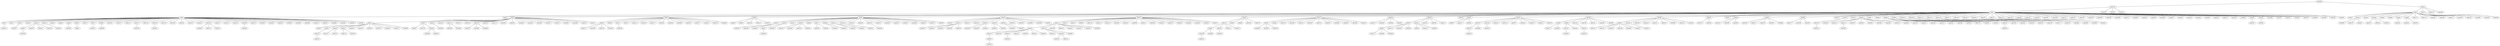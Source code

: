 graph X {
 463 [label="nodo463"];
 126 [label="nodo126"];
 31 [label="nodo31"];
 1 [label="nodo1"];
 208 [label="nodo208"];
 262 [label="nodo262"];
 341 [label="nodo341"];
 0 [label="nodo0"];
 75 [label="nodo75"];
 118 [label="nodo118"];
 283 [label="nodo283"];
 2 [label="nodo2"];
 3 [label="nodo3"];
 4 [label="nodo4"];
 5 [label="nodo5"];
 6 [label="nodo6"];
 9 [label="nodo9"];
 10 [label="nodo10"];
 11 [label="nodo11"];
 12 [label="nodo12"];
 14 [label="nodo14"];
 16 [label="nodo16"];
 18 [label="nodo18"];
 20 [label="nodo20"];
 25 [label="nodo25"];
 27 [label="nodo27"];
 29 [label="nodo29"];
 30 [label="nodo30"];
 39 [label="nodo39"];
 47 [label="nodo47"];
 48 [label="nodo48"];
 52 [label="nodo52"];
 56 [label="nodo56"];
 73 [label="nodo73"];
 78 [label="nodo78"];
 79 [label="nodo79"];
 90 [label="nodo90"];
 91 [label="nodo91"];
 94 [label="nodo94"];
 95 [label="nodo95"];
 99 [label="nodo99"];
 104 [label="nodo104"];
 106 [label="nodo106"];
 110 [label="nodo110"];
 115 [label="nodo115"];
 116 [label="nodo116"];
 137 [label="nodo137"];
 149 [label="nodo149"];
 150 [label="nodo150"];
 155 [label="nodo155"];
 167 [label="nodo167"];
 171 [label="nodo171"];
 178 [label="nodo178"];
 179 [label="nodo179"];
 180 [label="nodo180"];
 187 [label="nodo187"];
 194 [label="nodo194"];
 195 [label="nodo195"];
 209 [label="nodo209"];
 213 [label="nodo213"];
 223 [label="nodo223"];
 229 [label="nodo229"];
 238 [label="nodo238"];
 246 [label="nodo246"];
 258 [label="nodo258"];
 259 [label="nodo259"];
 271 [label="nodo271"];
 293 [label="nodo293"];
 301 [label="nodo301"];
 305 [label="nodo305"];
 306 [label="nodo306"];
 307 [label="nodo307"];
 310 [label="nodo310"];
 325 [label="nodo325"];
 344 [label="nodo344"];
 345 [label="nodo345"];
 355 [label="nodo355"];
 371 [label="nodo371"];
 372 [label="nodo372"];
 391 [label="nodo391"];
 397 [label="nodo397"];
 401 [label="nodo401"];
 406 [label="nodo406"];
 407 [label="nodo407"];
 432 [label="nodo432"];
 443 [label="nodo443"];
 457 [label="nodo457"];
 458 [label="nodo458"];
 483 [label="nodo483"];
 494 [label="nodo494"];
 497 [label="nodo497"];
 8 [label="nodo8"];
 23 [label="nodo23"];
 44 [label="nodo44"];
 46 [label="nodo46"];
 63 [label="nodo63"];
 66 [label="nodo66"];
 82 [label="nodo82"];
 89 [label="nodo89"];
 175 [label="nodo175"];
 176 [label="nodo176"];
 200 [label="nodo200"];
 206 [label="nodo206"];
 237 [label="nodo237"];
 249 [label="nodo249"];
 326 [label="nodo326"];
 409 [label="nodo409"];
 459 [label="nodo459"];
 408 [label="nodo408"];
 7 [label="nodo7"];
 17 [label="nodo17"];
 21 [label="nodo21"];
 26 [label="nodo26"];
 35 [label="nodo35"];
 53 [label="nodo53"];
 61 [label="nodo61"];
 64 [label="nodo64"];
 65 [label="nodo65"];
 67 [label="nodo67"];
 70 [label="nodo70"];
 72 [label="nodo72"];
 98 [label="nodo98"];
 105 [label="nodo105"];
 107 [label="nodo107"];
 125 [label="nodo125"];
 127 [label="nodo127"];
 134 [label="nodo134"];
 136 [label="nodo136"];
 139 [label="nodo139"];
 160 [label="nodo160"];
 185 [label="nodo185"];
 197 [label="nodo197"];
 201 [label="nodo201"];
 210 [label="nodo210"];
 212 [label="nodo212"];
 215 [label="nodo215"];
 254 [label="nodo254"];
 260 [label="nodo260"];
 273 [label="nodo273"];
 280 [label="nodo280"];
 292 [label="nodo292"];
 303 [label="nodo303"];
 348 [label="nodo348"];
 360 [label="nodo360"];
 396 [label="nodo396"];
 418 [label="nodo418"];
 435 [label="nodo435"];
 469 [label="nodo469"];
 482 [label="nodo482"];
 484 [label="nodo484"];
 496 [label="nodo496"];
 13 [label="nodo13"];
 37 [label="nodo37"];
 54 [label="nodo54"];
 100 [label="nodo100"];
 114 [label="nodo114"];
 131 [label="nodo131"];
 156 [label="nodo156"];
 159 [label="nodo159"];
 165 [label="nodo165"];
 173 [label="nodo173"];
 204 [label="nodo204"];
 261 [label="nodo261"];
 266 [label="nodo266"];
 285 [label="nodo285"];
 286 [label="nodo286"];
 297 [label="nodo297"];
 315 [label="nodo315"];
 382 [label="nodo382"];
 386 [label="nodo386"];
 412 [label="nodo412"];
 471 [label="nodo471"];
 38 [label="nodo38"];
 59 [label="nodo59"];
 71 [label="nodo71"];
 74 [label="nodo74"];
 113 [label="nodo113"];
 164 [label="nodo164"];
 217 [label="nodo217"];
 240 [label="nodo240"];
 288 [label="nodo288"];
 309 [label="nodo309"];
 323 [label="nodo323"];
 377 [label="nodo377"];
 433 [label="nodo433"];
 478 [label="nodo478"];
 485 [label="nodo485"];
 68 [label="nodo68"];
 83 [label="nodo83"];
 143 [label="nodo143"];
 157 [label="nodo157"];
 416 [label="nodo416"];
 24 [label="nodo24"];
 34 [label="nodo34"];
 42 [label="nodo42"];
 50 [label="nodo50"];
 69 [label="nodo69"];
 77 [label="nodo77"];
 86 [label="nodo86"];
 101 [label="nodo101"];
 144 [label="nodo144"];
 145 [label="nodo145"];
 148 [label="nodo148"];
 154 [label="nodo154"];
 161 [label="nodo161"];
 250 [label="nodo250"];
 281 [label="nodo281"];
 291 [label="nodo291"];
 336 [label="nodo336"];
 422 [label="nodo422"];
 427 [label="nodo427"];
 495 [label="nodo495"];
 40 [label="nodo40"];
 141 [label="nodo141"];
 151 [label="nodo151"];
 169 [label="nodo169"];
 225 [label="nodo225"];
 233 [label="nodo233"];
 256 [label="nodo256"];
 324 [label="nodo324"];
 329 [label="nodo329"];
 366 [label="nodo366"];
 398 [label="nodo398"];
 481 [label="nodo481"];
 15 [label="nodo15"];
 22 [label="nodo22"];
 55 [label="nodo55"];
 60 [label="nodo60"];
 119 [label="nodo119"];
 123 [label="nodo123"];
 133 [label="nodo133"];
 189 [label="nodo189"];
 295 [label="nodo295"];
 300 [label="nodo300"];
 327 [label="nodo327"];
 346 [label="nodo346"];
 353 [label="nodo353"];
 376 [label="nodo376"];
 440 [label="nodo440"];
 446 [label="nodo446"];
 449 [label="nodo449"];
 455 [label="nodo455"];
 472 [label="nodo472"];
 19 [label="nodo19"];
 85 [label="nodo85"];
 88 [label="nodo88"];
 108 [label="nodo108"];
 279 [label="nodo279"];
 41 [label="nodo41"];
 49 [label="nodo49"];
 129 [label="nodo129"];
 196 [label="nodo196"];
 224 [label="nodo224"];
 245 [label="nodo245"];
 270 [label="nodo270"];
 362 [label="nodo362"];
 389 [label="nodo389"];
 395 [label="nodo395"];
 399 [label="nodo399"];
 470 [label="nodo470"];
 232 [label="nodo232"];
 364 [label="nodo364"];
 384 [label="nodo384"];
 491 [label="nodo491"];
 32 [label="nodo32"];
 43 [label="nodo43"];
 153 [label="nodo153"];
 298 [label="nodo298"];
 475 [label="nodo475"];
 96 [label="nodo96"];
 417 [label="nodo417"];
 462 [label="nodo462"];
 120 [label="nodo120"];
 130 [label="nodo130"];
 183 [label="nodo183"];
 278 [label="nodo278"];
 317 [label="nodo317"];
 343 [label="nodo343"];
 423 [label="nodo423"];
 425 [label="nodo425"];
 473 [label="nodo473"];
 36 [label="nodo36"];
 84 [label="nodo84"];
 132 [label="nodo132"];
 140 [label="nodo140"];
 241 [label="nodo241"];
 430 [label="nodo430"];
 468 [label="nodo468"];
 45 [label="nodo45"];
 103 [label="nodo103"];
 109 [label="nodo109"];
 128 [label="nodo128"];
 211 [label="nodo211"];
 335 [label="nodo335"];
 368 [label="nodo368"];
 414 [label="nodo414"];
 450 [label="nodo450"];
 170 [label="nodo170"];
 308 [label="nodo308"];
 124 [label="nodo124"];
 290 [label="nodo290"];
 393 [label="nodo393"];
 186 [label="nodo186"];
 257 [label="nodo257"];
 379 [label="nodo379"];
 387 [label="nodo387"];
 486 [label="nodo486"];
 117 [label="nodo117"];
 146 [label="nodo146"];
 163 [label="nodo163"];
 135 [label="nodo135"];
 166 [label="nodo166"];
 191 [label="nodo191"];
 222 [label="nodo222"];
 333 [label="nodo333"];
 334 [label="nodo334"];
 365 [label="nodo365"];
 394 [label="nodo394"];
 436 [label="nodo436"];
 474 [label="nodo474"];
 489 [label="nodo489"];
 220 [label="nodo220"];
 251 [label="nodo251"];
 356 [label="nodo356"];
 373 [label="nodo373"];
 452 [label="nodo452"];
 284 [label="nodo284"];
 314 [label="nodo314"];
 375 [label="nodo375"];
 402 [label="nodo402"];
 361 [label="nodo361"];
 142 [label="nodo142"];
 226 [label="nodo226"];
 445 [label="nodo445"];
 420 [label="nodo420"];
 476 [label="nodo476"];
 218 [label="nodo218"];
 177 [label="nodo177"];
 219 [label="nodo219"];
 466 [label="nodo466"];
 499 [label="nodo499"];
 390 [label="nodo390"];
 451 [label="nodo451"];
 437 [label="nodo437"];
 492 [label="nodo492"];
 268 [label="nodo268"];
 370 [label="nodo370"];
 467 [label="nodo467"];
 214 [label="nodo214"];
 244 [label="nodo244"];
 352 [label="nodo352"];
 190 [label="nodo190"];
 263 [label="nodo263"];
 267 [label="nodo267"];
 311 [label="nodo311"];
 337 [label="nodo337"];
 87 [label="nodo87"];
 313 [label="nodo313"];
 347 [label="nodo347"];
 454 [label="nodo454"];
 234 [label="nodo234"];
 264 [label="nodo264"];
 81 [label="nodo81"];
 252 [label="nodo252"];
 498 [label="nodo498"];
 193 [label="nodo193"];
 351 [label="nodo351"];
 265 [label="nodo265"];
 275 [label="nodo275"];
 312 [label="nodo312"];
 465 [label="nodo465"];
 33 [label="nodo33"];
 51 [label="nodo51"];
 58 [label="nodo58"];
 92 [label="nodo92"];
 184 [label="nodo184"];
 231 [label="nodo231"];
 243 [label="nodo243"];
 276 [label="nodo276"];
 342 [label="nodo342"];
 374 [label="nodo374"];
 388 [label="nodo388"];
 62 [label="nodo62"];
 158 [label="nodo158"];
 203 [label="nodo203"];
 289 [label="nodo289"];
 299 [label="nodo299"];
 448 [label="nodo448"];
 415 [label="nodo415"];
 464 [label="nodo464"];
 490 [label="nodo490"];
 121 [label="nodo121"];
 168 [label="nodo168"];
 230 [label="nodo230"];
 236 [label="nodo236"];
 199 [label="nodo199"];
 228 [label="nodo228"];
 369 [label="nodo369"];
 400 [label="nodo400"];
 97 [label="nodo97"];
 269 [label="nodo269"];
 316 [label="nodo316"];
 359 [label="nodo359"];
 378 [label="nodo378"];
 444 [label="nodo444"];
 304 [label="nodo304"];
 392 [label="nodo392"];
 363 [label="nodo363"];
 403 [label="nodo403"];
 350 [label="nodo350"];
 441 [label="nodo441"];
 282 [label="nodo282"];
 339 [label="nodo339"];
 253 [label="nodo253"];
 294 [label="nodo294"];
 338 [label="nodo338"];
 439 [label="nodo439"];
 479 [label="nodo479"];
 239 [label="nodo239"];
 405 [label="nodo405"];
 442 [label="nodo442"];
 424 [label="nodo424"];
 461 [label="nodo461"];
 404 [label="nodo404"];
 426 [label="nodo426"];
 28 [label="nodo28"];
 76 [label="nodo76"];
 188 [label="nodo188"];
 235 [label="nodo235"];
 331 [label="nodo331"];
 357 [label="nodo357"];
 453 [label="nodo453"];
 488 [label="nodo488"];
 57 [label="nodo57"];
 205 [label="nodo205"];
 221 [label="nodo221"];
 321 [label="nodo321"];
 296 [label="nodo296"];
 320 [label="nodo320"];
 328 [label="nodo328"];
 80 [label="nodo80"];
 274 [label="nodo274"];
 381 [label="nodo381"];
 456 [label="nodo456"];
 93 [label="nodo93"];
 227 [label="nodo227"];
 487 [label="nodo487"];
 162 [label="nodo162"];
 385 [label="nodo385"];
 367 [label="nodo367"];
 277 [label="nodo277"];
 438 [label="nodo438"];
 152 [label="nodo152"];
 192 [label="nodo192"];
 216 [label="nodo216"];
 122 [label="nodo122"];
 207 [label="nodo207"];
 255 [label="nodo255"];
 358 [label="nodo358"];
 383 [label="nodo383"];
 447 [label="nodo447"];
 477 [label="nodo477"];
 411 [label="nodo411"];
 349 [label="nodo349"];
 319 [label="nodo319"];
 330 [label="nodo330"];
 102 [label="nodo102"];
 111 [label="nodo111"];
 272 [label="nodo272"];
 174 [label="nodo174"];
 318 [label="nodo318"];
 428 [label="nodo428"];
 431 [label="nodo431"];
 419 [label="nodo419"];
 112 [label="nodo112"];
 138 [label="nodo138"];
 147 [label="nodo147"];
 181 [label="nodo181"];
 242 [label="nodo242"];
 247 [label="nodo247"];
 434 [label="nodo434"];
 182 [label="nodo182"];
 198 [label="nodo198"];
 380 [label="nodo380"];
 248 [label="nodo248"];
 460 [label="nodo460"];
 302 [label="nodo302"];
 172 [label="nodo172"];
 480 [label="nodo480"];
 493 [label="nodo493"];
 429 [label="nodo429"];
 340 [label="nodo340"];
 354 [label="nodo354"];
 410 [label="nodo410"];
 287 [label="nodo287"];
 202 [label="nodo202"];
 332 [label="nodo332"];
 413 [label="nodo413"];
 322 [label="nodo322"];
 421 [label="nodo421"];
  463 -- 126 ;
  463 -- 31 ;
  126 -- 1 ;
  126 -- 208 ;
  126 -- 262 ;
  126 -- 341 ;
  31 -- 0 ;
  31 -- 75 ;
  31 -- 118 ;
  31 -- 283 ;
  1 -- 2 ;
  1 -- 3 ;
  1 -- 4 ;
  1 -- 5 ;
  1 -- 6 ;
  1 -- 9 ;
  1 -- 10 ;
  1 -- 11 ;
  1 -- 12 ;
  1 -- 14 ;
  1 -- 16 ;
  1 -- 18 ;
  1 -- 20 ;
  1 -- 25 ;
  1 -- 27 ;
  1 -- 29 ;
  1 -- 30 ;
  1 -- 39 ;
  1 -- 47 ;
  1 -- 48 ;
  1 -- 52 ;
  1 -- 56 ;
  1 -- 73 ;
  1 -- 78 ;
  1 -- 79 ;
  1 -- 90 ;
  1 -- 91 ;
  1 -- 94 ;
  1 -- 95 ;
  1 -- 99 ;
  1 -- 104 ;
  1 -- 106 ;
  1 -- 110 ;
  1 -- 115 ;
  1 -- 116 ;
  1 -- 137 ;
  1 -- 149 ;
  1 -- 150 ;
  1 -- 155 ;
  1 -- 167 ;
  1 -- 171 ;
  1 -- 178 ;
  1 -- 179 ;
  1 -- 180 ;
  1 -- 187 ;
  1 -- 194 ;
  1 -- 195 ;
  1 -- 209 ;
  1 -- 213 ;
  1 -- 223 ;
  1 -- 229 ;
  1 -- 238 ;
  1 -- 246 ;
  1 -- 258 ;
  1 -- 259 ;
  1 -- 271 ;
  1 -- 293 ;
  1 -- 301 ;
  1 -- 305 ;
  1 -- 306 ;
  1 -- 307 ;
  1 -- 310 ;
  1 -- 325 ;
  1 -- 344 ;
  1 -- 345 ;
  1 -- 355 ;
  1 -- 371 ;
  1 -- 372 ;
  1 -- 391 ;
  1 -- 397 ;
  1 -- 401 ;
  1 -- 406 ;
  1 -- 407 ;
  1 -- 432 ;
  1 -- 443 ;
  1 -- 457 ;
  1 -- 458 ;
  1 -- 483 ;
  1 -- 494 ;
  1 -- 497 ;
  0 -- 8 ;
  0 -- 23 ;
  0 -- 44 ;
  0 -- 46 ;
  0 -- 63 ;
  0 -- 66 ;
  0 -- 82 ;
  0 -- 89 ;
  0 -- 175 ;
  0 -- 176 ;
  0 -- 200 ;
  0 -- 206 ;
  0 -- 237 ;
  0 -- 249 ;
  0 -- 326 ;
  0 -- 409 ;
  0 -- 459 ;
  75 -- 408 ;
  2 -- 7 ;
  2 -- 17 ;
  2 -- 21 ;
  2 -- 26 ;
  2 -- 35 ;
  2 -- 53 ;
  2 -- 61 ;
  2 -- 64 ;
  2 -- 65 ;
  2 -- 67 ;
  2 -- 70 ;
  2 -- 72 ;
  2 -- 98 ;
  2 -- 105 ;
  2 -- 107 ;
  2 -- 125 ;
  2 -- 127 ;
  2 -- 134 ;
  2 -- 136 ;
  2 -- 139 ;
  2 -- 160 ;
  2 -- 185 ;
  2 -- 197 ;
  2 -- 201 ;
  2 -- 210 ;
  2 -- 212 ;
  2 -- 215 ;
  2 -- 254 ;
  2 -- 260 ;
  2 -- 273 ;
  2 -- 280 ;
  2 -- 292 ;
  2 -- 303 ;
  2 -- 348 ;
  2 -- 360 ;
  2 -- 396 ;
  2 -- 418 ;
  2 -- 435 ;
  2 -- 469 ;
  2 -- 482 ;
  2 -- 484 ;
  2 -- 496 ;
  4 -- 13 ;
  4 -- 37 ;
  4 -- 54 ;
  4 -- 100 ;
  4 -- 114 ;
  4 -- 131 ;
  4 -- 156 ;
  4 -- 159 ;
  4 -- 165 ;
  4 -- 173 ;
  4 -- 204 ;
  4 -- 261 ;
  4 -- 266 ;
  4 -- 285 ;
  4 -- 286 ;
  4 -- 297 ;
  4 -- 315 ;
  4 -- 382 ;
  4 -- 386 ;
  4 -- 412 ;
  4 -- 471 ;
  5 -- 38 ;
  5 -- 59 ;
  5 -- 71 ;
  5 -- 74 ;
  5 -- 113 ;
  5 -- 164 ;
  5 -- 217 ;
  5 -- 240 ;
  5 -- 288 ;
  5 -- 309 ;
  5 -- 323 ;
  5 -- 377 ;
  5 -- 433 ;
  5 -- 478 ;
  5 -- 485 ;
  6 -- 68 ;
  6 -- 83 ;
  6 -- 143 ;
  6 -- 157 ;
  6 -- 416 ;
  9 -- 24 ;
  9 -- 34 ;
  9 -- 42 ;
  9 -- 50 ;
  9 -- 69 ;
  9 -- 77 ;
  9 -- 86 ;
  9 -- 101 ;
  9 -- 144 ;
  9 -- 145 ;
  9 -- 148 ;
  9 -- 154 ;
  9 -- 161 ;
  9 -- 250 ;
  9 -- 281 ;
  9 -- 291 ;
  9 -- 336 ;
  9 -- 422 ;
  9 -- 427 ;
  9 -- 495 ;
  10 -- 40 ;
  10 -- 141 ;
  10 -- 151 ;
  10 -- 169 ;
  10 -- 225 ;
  10 -- 233 ;
  10 -- 256 ;
  10 -- 324 ;
  10 -- 329 ;
  10 -- 366 ;
  10 -- 398 ;
  10 -- 481 ;
  11 -- 15 ;
  11 -- 22 ;
  11 -- 55 ;
  11 -- 60 ;
  11 -- 119 ;
  11 -- 123 ;
  11 -- 133 ;
  11 -- 189 ;
  11 -- 295 ;
  11 -- 300 ;
  11 -- 327 ;
  11 -- 346 ;
  11 -- 353 ;
  11 -- 376 ;
  11 -- 440 ;
  11 -- 446 ;
  11 -- 449 ;
  11 -- 455 ;
  11 -- 472 ;
  12 -- 19 ;
  12 -- 85 ;
  12 -- 88 ;
  12 -- 108 ;
  12 -- 279 ;
  14 -- 41 ;
  14 -- 49 ;
  14 -- 129 ;
  14 -- 196 ;
  14 -- 224 ;
  14 -- 245 ;
  14 -- 270 ;
  14 -- 362 ;
  14 -- 389 ;
  14 -- 395 ;
  14 -- 399 ;
  14 -- 470 ;
  16 -- 232 ;
  16 -- 364 ;
  16 -- 384 ;
  16 -- 491 ;
  18 -- 32 ;
  18 -- 43 ;
  18 -- 153 ;
  18 -- 298 ;
  18 -- 475 ;
  25 -- 96 ;
  25 -- 417 ;
  25 -- 462 ;
  27 -- 120 ;
  27 -- 130 ;
  27 -- 183 ;
  27 -- 278 ;
  27 -- 317 ;
  27 -- 343 ;
  27 -- 423 ;
  27 -- 425 ;
  27 -- 473 ;
  29 -- 36 ;
  29 -- 84 ;
  29 -- 132 ;
  29 -- 140 ;
  29 -- 241 ;
  29 -- 430 ;
  29 -- 468 ;
  30 -- 45 ;
  30 -- 103 ;
  30 -- 109 ;
  30 -- 128 ;
  30 -- 211 ;
  30 -- 335 ;
  30 -- 368 ;
  30 -- 414 ;
  30 -- 450 ;
  39 -- 170 ;
  39 -- 308 ;
  48 -- 124 ;
  48 -- 290 ;
  48 -- 393 ;
  52 -- 186 ;
  52 -- 257 ;
  52 -- 379 ;
  52 -- 387 ;
  52 -- 486 ;
  56 -- 117 ;
  56 -- 146 ;
  56 -- 163 ;
  78 -- 135 ;
  90 -- 166 ;
  90 -- 191 ;
  90 -- 222 ;
  90 -- 333 ;
  90 -- 334 ;
  90 -- 365 ;
  90 -- 394 ;
  90 -- 436 ;
  90 -- 474 ;
  90 -- 489 ;
  95 -- 220 ;
  95 -- 251 ;
  95 -- 356 ;
  95 -- 373 ;
  95 -- 452 ;
  99 -- 284 ;
  99 -- 314 ;
  99 -- 375 ;
  99 -- 402 ;
  104 -- 361 ;
  106 -- 142 ;
  106 -- 226 ;
  106 -- 445 ;
  110 -- 420 ;
  110 -- 476 ;
  115 -- 218 ;
  116 -- 177 ;
  116 -- 219 ;
  116 -- 466 ;
  137 -- 499 ;
  167 -- 390 ;
  178 -- 451 ;
  397 -- 437 ;
  401 -- 492 ;
  23 -- 268 ;
  23 -- 370 ;
  23 -- 467 ;
  46 -- 214 ;
  46 -- 244 ;
  46 -- 352 ;
  82 -- 190 ;
  89 -- 263 ;
  89 -- 267 ;
  7 -- 311 ;
  21 -- 337 ;
  35 -- 87 ;
  35 -- 313 ;
  35 -- 347 ;
  35 -- 454 ;
  53 -- 234 ;
  65 -- 264 ;
  67 -- 81 ;
  72 -- 252 ;
  98 -- 498 ;
  127 -- 193 ;
  136 -- 351 ;
  210 -- 265 ;
  210 -- 275 ;
  210 -- 312 ;
  260 -- 465 ;
  13 -- 33 ;
  13 -- 51 ;
  13 -- 58 ;
  13 -- 92 ;
  13 -- 184 ;
  13 -- 231 ;
  13 -- 243 ;
  13 -- 276 ;
  13 -- 342 ;
  13 -- 374 ;
  13 -- 388 ;
  37 -- 62 ;
  37 -- 158 ;
  37 -- 203 ;
  54 -- 289 ;
  114 -- 299 ;
  114 -- 448 ;
  159 -- 415 ;
  159 -- 464 ;
  159 -- 490 ;
  38 -- 121 ;
  38 -- 168 ;
  38 -- 230 ;
  38 -- 236 ;
  71 -- 199 ;
  24 -- 228 ;
  24 -- 369 ;
  24 -- 400 ;
  34 -- 97 ;
  34 -- 269 ;
  50 -- 316 ;
  50 -- 359 ;
  50 -- 378 ;
  50 -- 444 ;
  77 -- 304 ;
  77 -- 392 ;
  86 -- 363 ;
  86 -- 403 ;
  101 -- 350 ;
  101 -- 441 ;
  144 -- 282 ;
  154 -- 339 ;
  141 -- 253 ;
  141 -- 294 ;
  141 -- 338 ;
  141 -- 439 ;
  141 -- 479 ;
  225 -- 239 ;
  225 -- 405 ;
  225 -- 442 ;
  233 -- 424 ;
  233 -- 461 ;
  256 -- 404 ;
  256 -- 426 ;
  15 -- 28 ;
  15 -- 76 ;
  15 -- 188 ;
  15 -- 235 ;
  15 -- 331 ;
  15 -- 357 ;
  15 -- 453 ;
  15 -- 488 ;
  19 -- 57 ;
  19 -- 205 ;
  19 -- 221 ;
  19 -- 321 ;
  41 -- 296 ;
  41 -- 320 ;
  41 -- 328 ;
  32 -- 80 ;
  32 -- 274 ;
  32 -- 381 ;
  32 -- 456 ;
  43 -- 93 ;
  43 -- 227 ;
  43 -- 487 ;
  120 -- 162 ;
  120 -- 385 ;
  130 -- 367 ;
  36 -- 277 ;
  36 -- 438 ;
  84 -- 152 ;
  84 -- 192 ;
  132 -- 216 ;
  45 -- 122 ;
  45 -- 207 ;
  45 -- 255 ;
  45 -- 358 ;
  45 -- 383 ;
  45 -- 447 ;
  103 -- 477 ;
  135 -- 411 ;
  222 -- 349 ;
  142 -- 319 ;
  87 -- 330 ;
  51 -- 102 ;
  58 -- 111 ;
  58 -- 272 ;
  92 -- 174 ;
  92 -- 318 ;
  203 -- 428 ;
  203 -- 431 ;
  97 -- 419 ;
  28 -- 112 ;
  28 -- 138 ;
  28 -- 147 ;
  28 -- 181 ;
  28 -- 242 ;
  28 -- 247 ;
  28 -- 434 ;
  76 -- 182 ;
  76 -- 198 ;
  76 -- 380 ;
  57 -- 248 ;
  57 -- 460 ;
  205 -- 302 ;
  80 -- 172 ;
  80 -- 480 ;
  80 -- 493 ;
  162 -- 429 ;
  152 -- 340 ;
  216 -- 354 ;
  102 -- 410 ;
  112 -- 287 ;
  147 -- 202 ;
  198 -- 332 ;
  198 -- 413 ;
  248 -- 322 ;
  287 -- 421 ;
}
